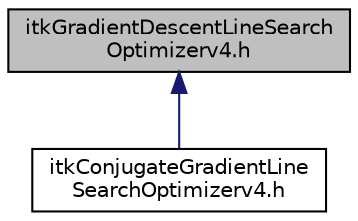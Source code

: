 digraph "itkGradientDescentLineSearchOptimizerv4.h"
{
 // LATEX_PDF_SIZE
  edge [fontname="Helvetica",fontsize="10",labelfontname="Helvetica",labelfontsize="10"];
  node [fontname="Helvetica",fontsize="10",shape=record];
  Node1 [label="itkGradientDescentLineSearch\lOptimizerv4.h",height=0.2,width=0.4,color="black", fillcolor="grey75", style="filled", fontcolor="black",tooltip=" "];
  Node1 -> Node2 [dir="back",color="midnightblue",fontsize="10",style="solid",fontname="Helvetica"];
  Node2 [label="itkConjugateGradientLine\lSearchOptimizerv4.h",height=0.2,width=0.4,color="black", fillcolor="white", style="filled",URL="$itkConjugateGradientLineSearchOptimizerv4_8h.html",tooltip=" "];
}
